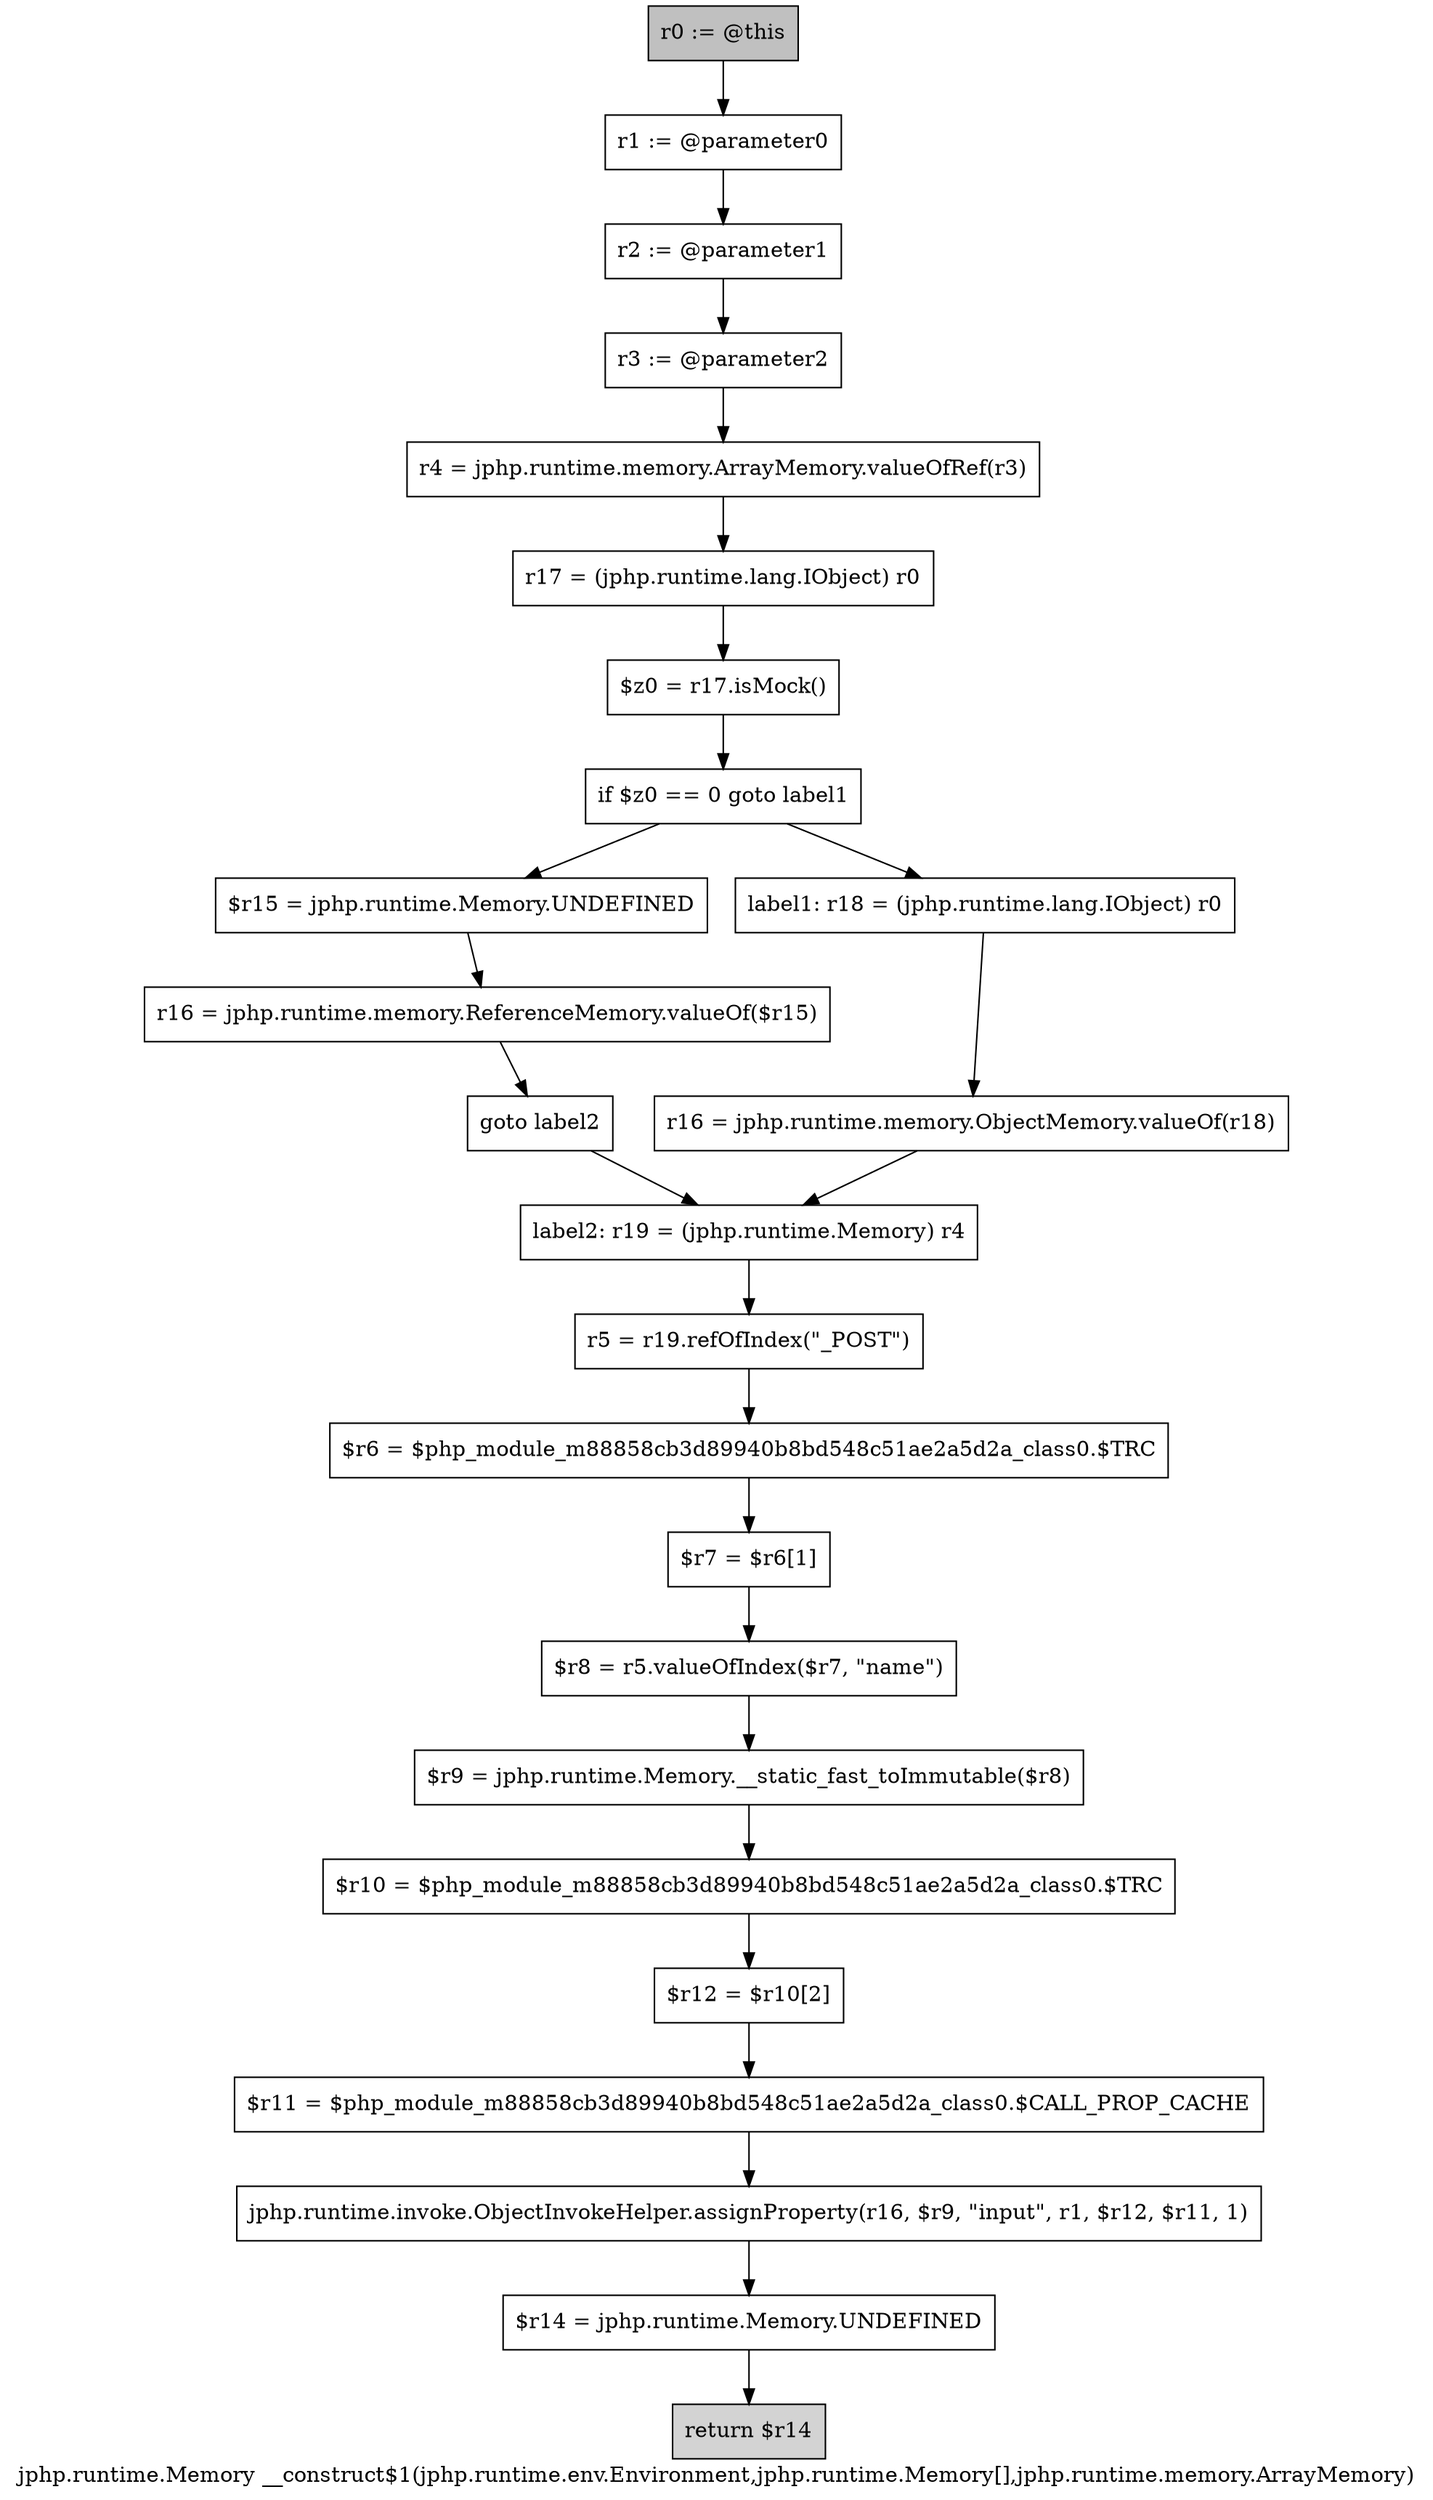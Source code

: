 digraph "jphp.runtime.Memory __construct$1(jphp.runtime.env.Environment,jphp.runtime.Memory[],jphp.runtime.memory.ArrayMemory)" {
    label="jphp.runtime.Memory __construct$1(jphp.runtime.env.Environment,jphp.runtime.Memory[],jphp.runtime.memory.ArrayMemory)";
    node [shape=box];
    "0" [style=filled,fillcolor=gray,label="r0 := @this",];
    "1" [label="r1 := @parameter0",];
    "0"->"1";
    "2" [label="r2 := @parameter1",];
    "1"->"2";
    "3" [label="r3 := @parameter2",];
    "2"->"3";
    "4" [label="r4 = jphp.runtime.memory.ArrayMemory.valueOfRef(r3)",];
    "3"->"4";
    "5" [label="r17 = (jphp.runtime.lang.IObject) r0",];
    "4"->"5";
    "6" [label="$z0 = r17.isMock()",];
    "5"->"6";
    "7" [label="if $z0 == 0 goto label1",];
    "6"->"7";
    "8" [label="$r15 = jphp.runtime.Memory.UNDEFINED",];
    "7"->"8";
    "11" [label="label1: r18 = (jphp.runtime.lang.IObject) r0",];
    "7"->"11";
    "9" [label="r16 = jphp.runtime.memory.ReferenceMemory.valueOf($r15)",];
    "8"->"9";
    "10" [label="goto label2",];
    "9"->"10";
    "13" [label="label2: r19 = (jphp.runtime.Memory) r4",];
    "10"->"13";
    "12" [label="r16 = jphp.runtime.memory.ObjectMemory.valueOf(r18)",];
    "11"->"12";
    "12"->"13";
    "14" [label="r5 = r19.refOfIndex(\"_POST\")",];
    "13"->"14";
    "15" [label="$r6 = $php_module_m88858cb3d89940b8bd548c51ae2a5d2a_class0.$TRC",];
    "14"->"15";
    "16" [label="$r7 = $r6[1]",];
    "15"->"16";
    "17" [label="$r8 = r5.valueOfIndex($r7, \"name\")",];
    "16"->"17";
    "18" [label="$r9 = jphp.runtime.Memory.__static_fast_toImmutable($r8)",];
    "17"->"18";
    "19" [label="$r10 = $php_module_m88858cb3d89940b8bd548c51ae2a5d2a_class0.$TRC",];
    "18"->"19";
    "20" [label="$r12 = $r10[2]",];
    "19"->"20";
    "21" [label="$r11 = $php_module_m88858cb3d89940b8bd548c51ae2a5d2a_class0.$CALL_PROP_CACHE",];
    "20"->"21";
    "22" [label="jphp.runtime.invoke.ObjectInvokeHelper.assignProperty(r16, $r9, \"input\", r1, $r12, $r11, 1)",];
    "21"->"22";
    "23" [label="$r14 = jphp.runtime.Memory.UNDEFINED",];
    "22"->"23";
    "24" [style=filled,fillcolor=lightgray,label="return $r14",];
    "23"->"24";
}
